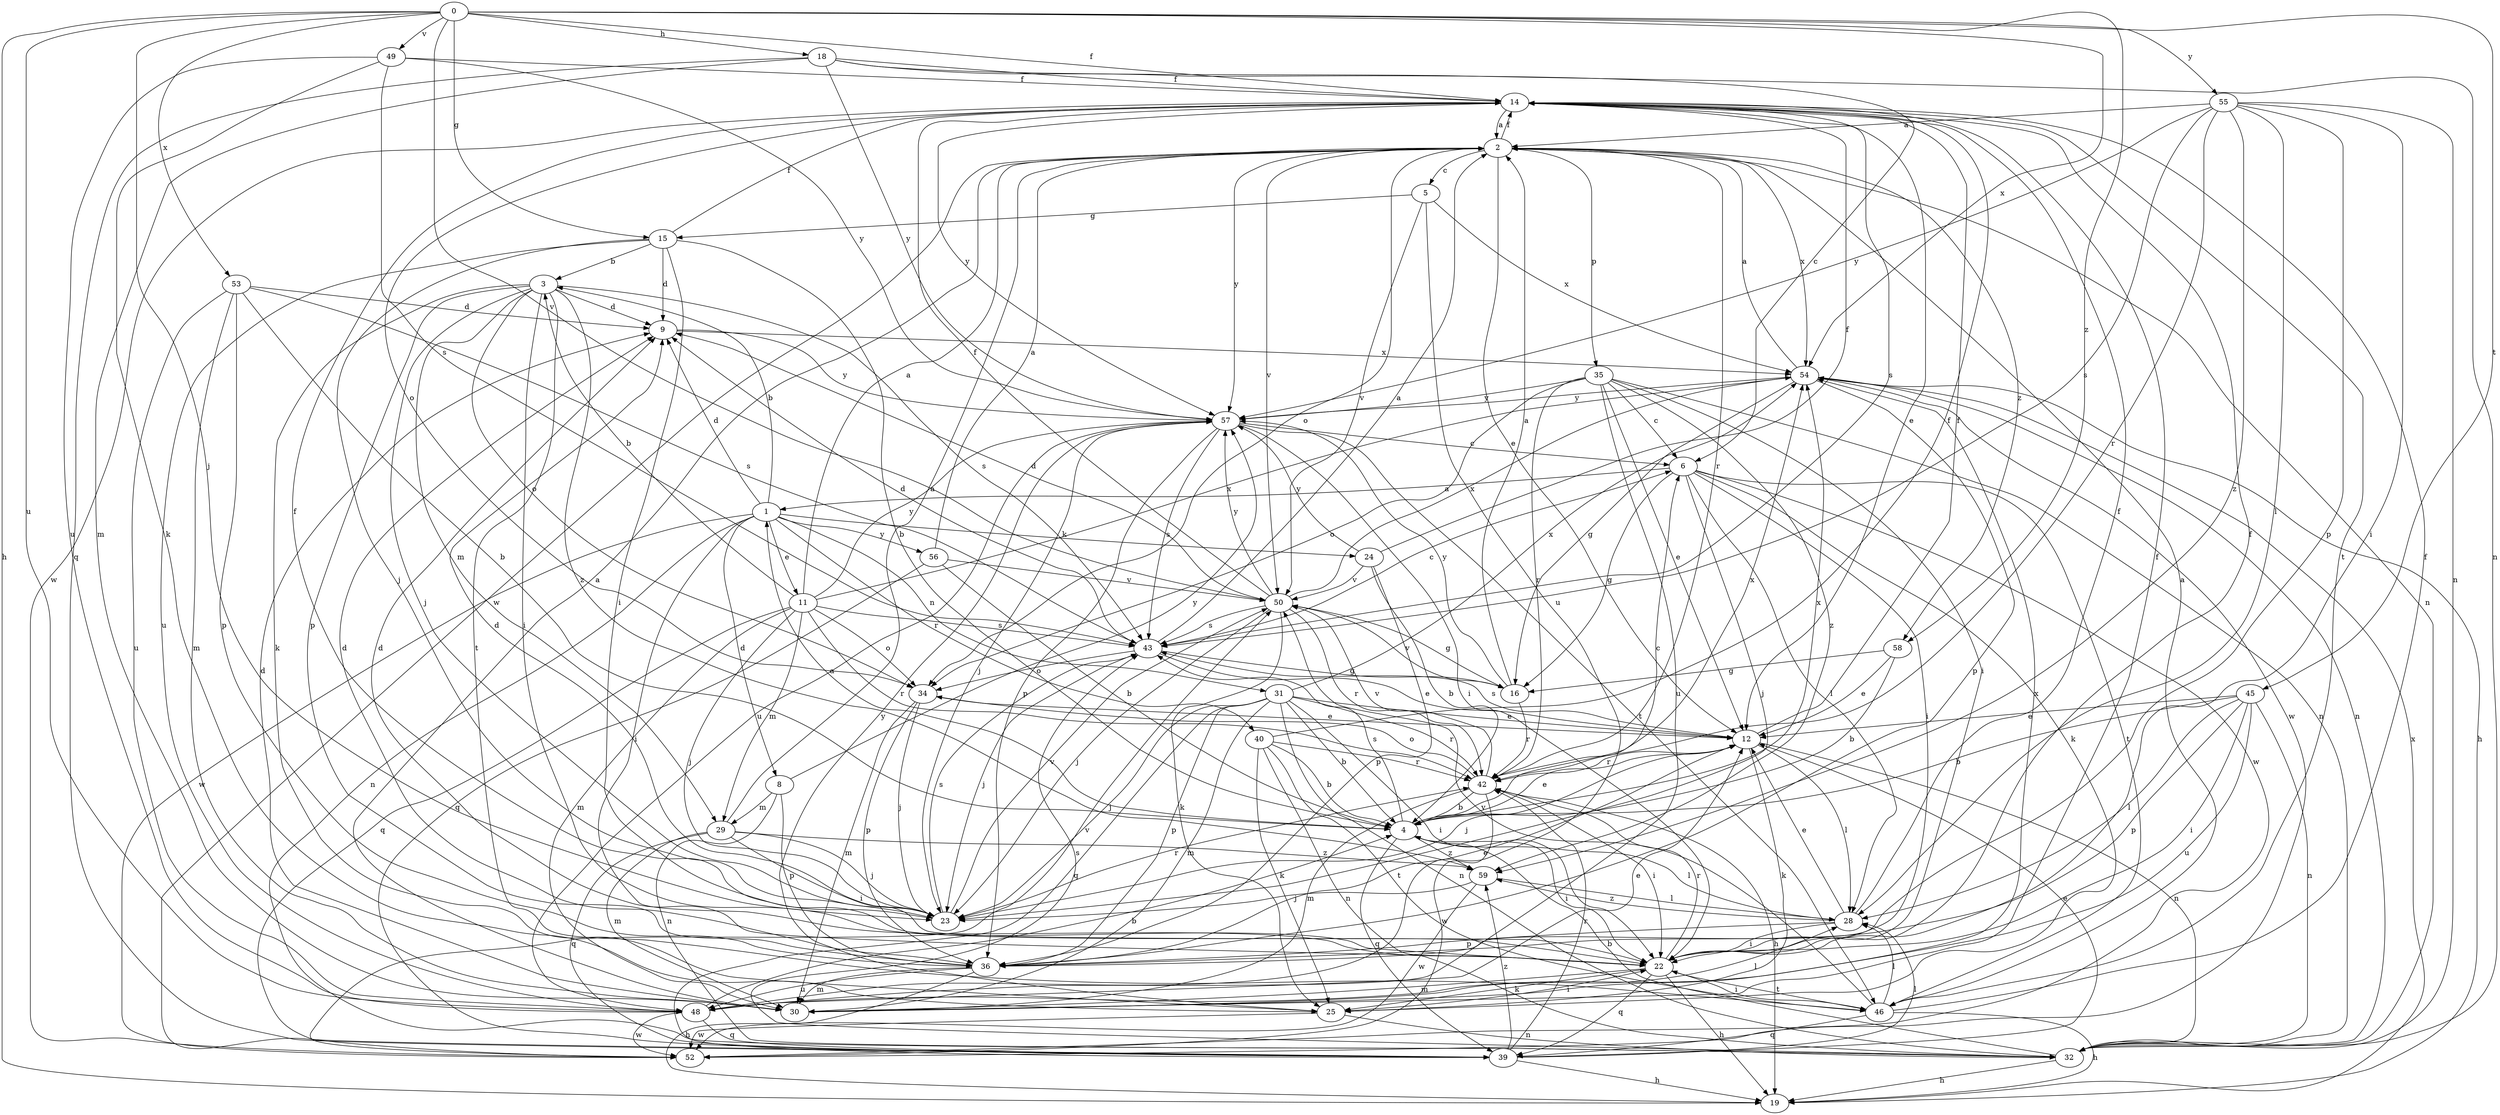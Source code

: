 strict digraph  {
0;
1;
2;
3;
4;
5;
6;
8;
9;
11;
12;
14;
15;
16;
18;
19;
22;
23;
24;
25;
28;
29;
30;
31;
32;
34;
35;
36;
39;
40;
42;
43;
45;
46;
48;
49;
50;
52;
53;
54;
55;
56;
57;
58;
59;
0 -> 14  [label=f];
0 -> 15  [label=g];
0 -> 18  [label=h];
0 -> 19  [label=h];
0 -> 23  [label=j];
0 -> 45  [label=t];
0 -> 48  [label=u];
0 -> 49  [label=v];
0 -> 50  [label=v];
0 -> 53  [label=x];
0 -> 54  [label=x];
0 -> 55  [label=y];
0 -> 58  [label=z];
1 -> 3  [label=b];
1 -> 8  [label=d];
1 -> 9  [label=d];
1 -> 11  [label=e];
1 -> 22  [label=i];
1 -> 24  [label=k];
1 -> 31  [label=n];
1 -> 32  [label=n];
1 -> 40  [label=r];
1 -> 52  [label=w];
1 -> 56  [label=y];
2 -> 5  [label=c];
2 -> 12  [label=e];
2 -> 14  [label=f];
2 -> 32  [label=n];
2 -> 34  [label=o];
2 -> 35  [label=p];
2 -> 42  [label=r];
2 -> 50  [label=v];
2 -> 52  [label=w];
2 -> 54  [label=x];
2 -> 57  [label=y];
2 -> 58  [label=z];
3 -> 9  [label=d];
3 -> 22  [label=i];
3 -> 23  [label=j];
3 -> 25  [label=k];
3 -> 29  [label=m];
3 -> 34  [label=o];
3 -> 36  [label=p];
3 -> 43  [label=s];
3 -> 46  [label=t];
3 -> 59  [label=z];
4 -> 1  [label=a];
4 -> 6  [label=c];
4 -> 12  [label=e];
4 -> 22  [label=i];
4 -> 28  [label=l];
4 -> 39  [label=q];
4 -> 43  [label=s];
4 -> 54  [label=x];
4 -> 59  [label=z];
5 -> 15  [label=g];
5 -> 48  [label=u];
5 -> 50  [label=v];
5 -> 54  [label=x];
6 -> 1  [label=a];
6 -> 16  [label=g];
6 -> 22  [label=i];
6 -> 23  [label=j];
6 -> 25  [label=k];
6 -> 28  [label=l];
6 -> 46  [label=t];
6 -> 52  [label=w];
8 -> 29  [label=m];
8 -> 32  [label=n];
8 -> 36  [label=p];
8 -> 57  [label=y];
9 -> 54  [label=x];
9 -> 57  [label=y];
11 -> 2  [label=a];
11 -> 3  [label=b];
11 -> 23  [label=j];
11 -> 29  [label=m];
11 -> 30  [label=m];
11 -> 34  [label=o];
11 -> 39  [label=q];
11 -> 42  [label=r];
11 -> 43  [label=s];
11 -> 54  [label=x];
11 -> 57  [label=y];
12 -> 14  [label=f];
12 -> 23  [label=j];
12 -> 25  [label=k];
12 -> 28  [label=l];
12 -> 32  [label=n];
12 -> 42  [label=r];
12 -> 43  [label=s];
14 -> 2  [label=a];
14 -> 12  [label=e];
14 -> 34  [label=o];
14 -> 43  [label=s];
14 -> 46  [label=t];
14 -> 52  [label=w];
14 -> 57  [label=y];
15 -> 3  [label=b];
15 -> 4  [label=b];
15 -> 9  [label=d];
15 -> 14  [label=f];
15 -> 22  [label=i];
15 -> 23  [label=j];
15 -> 48  [label=u];
16 -> 2  [label=a];
16 -> 42  [label=r];
16 -> 50  [label=v];
16 -> 57  [label=y];
18 -> 6  [label=c];
18 -> 14  [label=f];
18 -> 30  [label=m];
18 -> 32  [label=n];
18 -> 39  [label=q];
18 -> 57  [label=y];
19 -> 54  [label=x];
22 -> 9  [label=d];
22 -> 14  [label=f];
22 -> 19  [label=h];
22 -> 25  [label=k];
22 -> 30  [label=m];
22 -> 39  [label=q];
22 -> 42  [label=r];
22 -> 46  [label=t];
23 -> 9  [label=d];
23 -> 14  [label=f];
23 -> 42  [label=r];
23 -> 43  [label=s];
23 -> 50  [label=v];
24 -> 4  [label=b];
24 -> 14  [label=f];
24 -> 36  [label=p];
24 -> 50  [label=v];
24 -> 57  [label=y];
25 -> 22  [label=i];
25 -> 32  [label=n];
25 -> 52  [label=w];
25 -> 57  [label=y];
28 -> 12  [label=e];
28 -> 14  [label=f];
28 -> 22  [label=i];
28 -> 36  [label=p];
28 -> 59  [label=z];
29 -> 2  [label=a];
29 -> 22  [label=i];
29 -> 23  [label=j];
29 -> 30  [label=m];
29 -> 39  [label=q];
29 -> 59  [label=z];
30 -> 2  [label=a];
30 -> 9  [label=d];
30 -> 14  [label=f];
30 -> 28  [label=l];
30 -> 54  [label=x];
31 -> 4  [label=b];
31 -> 12  [label=e];
31 -> 22  [label=i];
31 -> 23  [label=j];
31 -> 30  [label=m];
31 -> 32  [label=n];
31 -> 36  [label=p];
31 -> 39  [label=q];
31 -> 42  [label=r];
31 -> 54  [label=x];
32 -> 4  [label=b];
32 -> 19  [label=h];
32 -> 43  [label=s];
34 -> 12  [label=e];
34 -> 23  [label=j];
34 -> 30  [label=m];
34 -> 36  [label=p];
35 -> 6  [label=c];
35 -> 12  [label=e];
35 -> 22  [label=i];
35 -> 32  [label=n];
35 -> 34  [label=o];
35 -> 42  [label=r];
35 -> 48  [label=u];
35 -> 57  [label=y];
35 -> 59  [label=z];
36 -> 9  [label=d];
36 -> 12  [label=e];
36 -> 19  [label=h];
36 -> 30  [label=m];
36 -> 48  [label=u];
39 -> 12  [label=e];
39 -> 19  [label=h];
39 -> 28  [label=l];
39 -> 42  [label=r];
39 -> 59  [label=z];
40 -> 4  [label=b];
40 -> 14  [label=f];
40 -> 25  [label=k];
40 -> 32  [label=n];
40 -> 42  [label=r];
40 -> 46  [label=t];
42 -> 4  [label=b];
42 -> 19  [label=h];
42 -> 22  [label=i];
42 -> 30  [label=m];
42 -> 34  [label=o];
42 -> 50  [label=v];
42 -> 52  [label=w];
42 -> 54  [label=x];
43 -> 2  [label=a];
43 -> 6  [label=c];
43 -> 9  [label=d];
43 -> 12  [label=e];
43 -> 16  [label=g];
43 -> 23  [label=j];
43 -> 34  [label=o];
45 -> 4  [label=b];
45 -> 12  [label=e];
45 -> 22  [label=i];
45 -> 28  [label=l];
45 -> 32  [label=n];
45 -> 36  [label=p];
45 -> 48  [label=u];
46 -> 2  [label=a];
46 -> 14  [label=f];
46 -> 19  [label=h];
46 -> 22  [label=i];
46 -> 28  [label=l];
46 -> 39  [label=q];
46 -> 50  [label=v];
48 -> 4  [label=b];
48 -> 12  [label=e];
48 -> 39  [label=q];
48 -> 52  [label=w];
49 -> 14  [label=f];
49 -> 25  [label=k];
49 -> 43  [label=s];
49 -> 48  [label=u];
49 -> 57  [label=y];
50 -> 9  [label=d];
50 -> 14  [label=f];
50 -> 16  [label=g];
50 -> 23  [label=j];
50 -> 25  [label=k];
50 -> 42  [label=r];
50 -> 43  [label=s];
50 -> 54  [label=x];
50 -> 57  [label=y];
52 -> 50  [label=v];
53 -> 4  [label=b];
53 -> 9  [label=d];
53 -> 30  [label=m];
53 -> 36  [label=p];
53 -> 43  [label=s];
53 -> 48  [label=u];
54 -> 2  [label=a];
54 -> 16  [label=g];
54 -> 19  [label=h];
54 -> 32  [label=n];
54 -> 36  [label=p];
54 -> 52  [label=w];
54 -> 57  [label=y];
55 -> 2  [label=a];
55 -> 22  [label=i];
55 -> 28  [label=l];
55 -> 32  [label=n];
55 -> 36  [label=p];
55 -> 42  [label=r];
55 -> 43  [label=s];
55 -> 57  [label=y];
55 -> 59  [label=z];
56 -> 2  [label=a];
56 -> 4  [label=b];
56 -> 39  [label=q];
56 -> 50  [label=v];
57 -> 6  [label=c];
57 -> 22  [label=i];
57 -> 23  [label=j];
57 -> 36  [label=p];
57 -> 43  [label=s];
57 -> 46  [label=t];
57 -> 48  [label=u];
58 -> 4  [label=b];
58 -> 12  [label=e];
58 -> 16  [label=g];
59 -> 23  [label=j];
59 -> 28  [label=l];
59 -> 52  [label=w];
}
